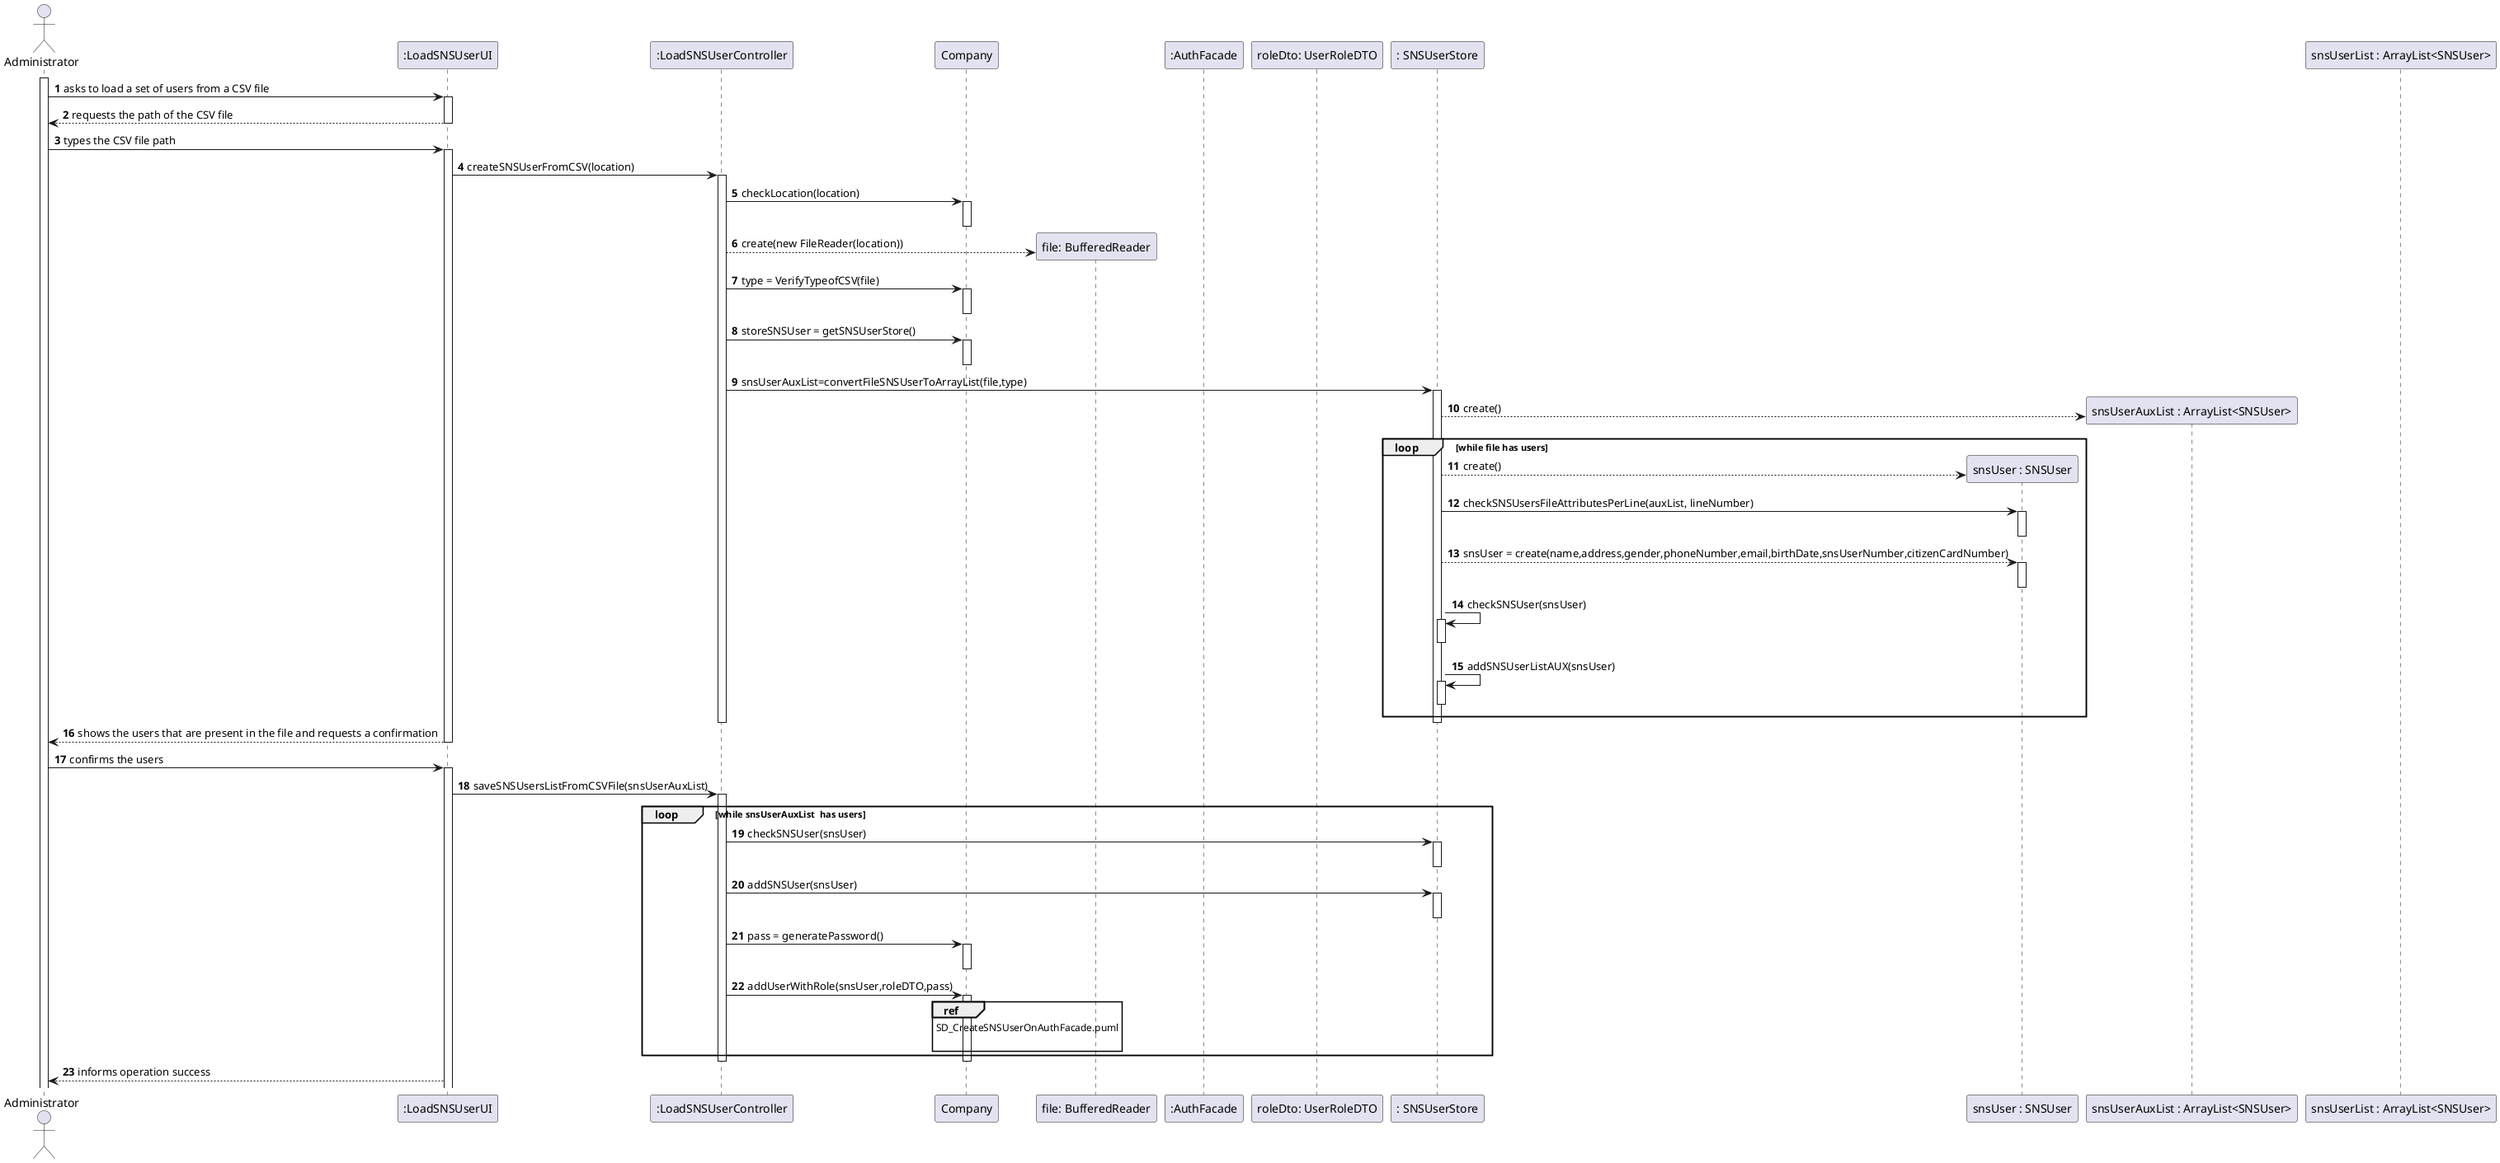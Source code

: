 @startuml
autonumber

actor "Administrator" as ADMIN

participant ":LoadSNSUserUI" as UI
participant ":LoadSNSUserController" as CONTROL
participant "Company" as COMP
participant "file: BufferedReader" as FILE
participant ":AuthFacade" as AUTH
participant "roleDto: UserRoleDTO" as DTO
participant ": SNSUserStore" as SNSUserStore
participant "snsUser : SNSUser" as SNSUser
participant "snsUserAuxList : ArrayList<SNSUser>" as ListAux
participant "snsUserList : ArrayList<SNSUser>" as List




    activate ADMIN

    ADMIN -> UI : asks to load a set of users from a CSV file

    activate UI

    ADMIN <-- UI : requests the path of the CSV file

    deactivate UI

    ADMIN-> UI : types the CSV file path

    activate UI

    UI -> CONTROL : createSNSUserFromCSV(location)


    activate CONTROL


    CONTROL -> COMP : checkLocation(location)

    activate COMP
    deactivate COMP


    CONTROL --> FILE** : create(new FileReader(location))
    CONTROL -> COMP : type = VerifyTypeofCSV(file)

    activate COMP
    deactivate COMP

    CONTROL -> COMP : storeSNSUser = getSNSUserStore()

    activate COMP
    deactivate COMP

    CONTROL -> SNSUserStore : snsUserAuxList=convertFileSNSUserToArrayList(file,type)

    activate SNSUserStore

    SNSUserStore --> ListAux ** : create()

    loop while file has users
     SNSUserStore --> SNSUser** : create()
     SNSUserStore -> SNSUser  :checkSNSUsersFileAttributesPerLine(auxList, lineNumber)


     activate SNSUser
         deactivate SNSUser
     SNSUserStore --> SNSUser  : snsUser = create(name,address,gender,phoneNumber,email,birthDate,snsUserNumber,citizenCardNumber)


    activate SNSUser
    deactivate SNSUser
    SNSUserStore -> SNSUserStore : checkSNSUser(snsUser)


    activate SNSUserStore
    deactivate SNSUserStore

    SNSUserStore -> SNSUserStore : addSNSUserListAUX(snsUser)

    activate SNSUserStore
    deactivate SNSUserStore
    end

    deactivate SNSUserStore
    deactivate CONTROL
    ADMIN <-- UI : shows the users that are present in the file and requests a confirmation

    deactivate UI

    ADMIN -> UI : confirms the users

    activate UI

    UI -> CONTROL : saveSNSUsersListFromCSVFile(snsUserAuxList)

    activate CONTROL

    loop while snsUserAuxList  has users

    CONTROL -> SNSUserStore : checkSNSUser(snsUser)


    activate SNSUserStore
    deactivate SNSUserStore

    CONTROL -> SNSUserStore : addSNSUser(snsUser)

    activate SNSUserStore

    deactivate SNSUserStore

    deactivate SNSUserStore

    CONTROL -> COMP :  pass = generatePassword()

    activate COMP
    deactivate COMP

    CONTROL-> COMP : addUserWithRole(snsUser,roleDTO,pass)

    ref over COMP
    SD_CreateSNSUserOnAuthFacade.puml

    end

    activate COMP

    end

   deactivate COMP
   deactivate CONTROL

ADMIN <-- UI : informs operation success



@enduml